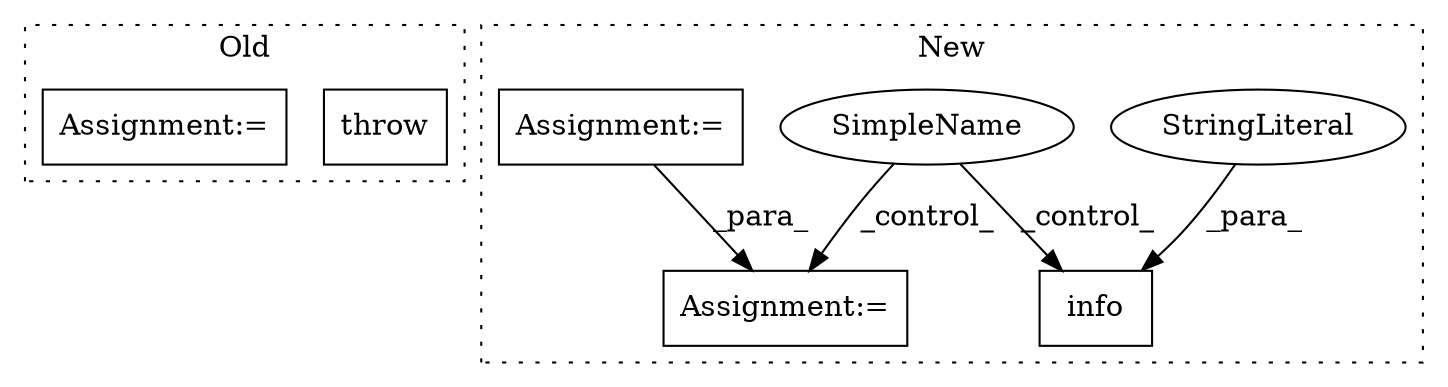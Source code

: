 digraph G {
subgraph cluster0 {
1 [label="throw" a="53" s="7397" l="6" shape="box"];
4 [label="Assignment:=" a="7" s="6982" l="1" shape="box"];
label = "Old";
style="dotted";
}
subgraph cluster1 {
2 [label="info" a="32" s="7519,7568" l="5,1" shape="box"];
3 [label="StringLiteral" a="45" s="7524" l="44" shape="ellipse"];
5 [label="SimpleName" a="42" s="" l="" shape="ellipse"];
6 [label="Assignment:=" a="7" s="7600" l="1" shape="box"];
7 [label="Assignment:=" a="7" s="7198" l="51" shape="box"];
label = "New";
style="dotted";
}
3 -> 2 [label="_para_"];
5 -> 2 [label="_control_"];
5 -> 6 [label="_control_"];
7 -> 6 [label="_para_"];
}